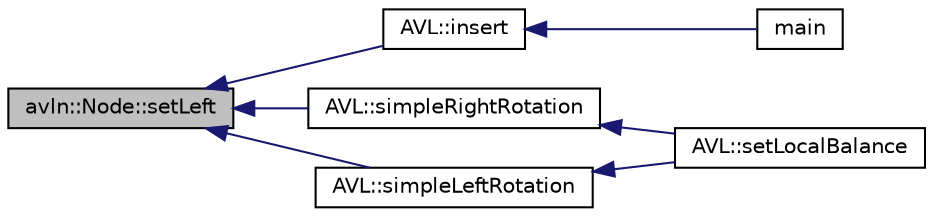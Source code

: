 digraph "avln::Node::setLeft"
{
  edge [fontname="Helvetica",fontsize="10",labelfontname="Helvetica",labelfontsize="10"];
  node [fontname="Helvetica",fontsize="10",shape=record];
  rankdir="LR";
  Node1 [label="avln::Node::setLeft",height=0.2,width=0.4,color="black", fillcolor="grey75", style="filled", fontcolor="black"];
  Node1 -> Node2 [dir="back",color="midnightblue",fontsize="10",style="solid",fontname="Helvetica"];
  Node2 [label="AVL::insert",height=0.2,width=0.4,color="black", fillcolor="white", style="filled",URL="$class_a_v_l.html#ade0573812c7e060aa84d0428f48a1ab6"];
  Node2 -> Node3 [dir="back",color="midnightblue",fontsize="10",style="solid",fontname="Helvetica"];
  Node3 [label="main",height=0.2,width=0.4,color="black", fillcolor="white", style="filled",URL="$_b_s_t_2main_8cpp.html#abf9e6b7e6f15df4b525a2e7705ba3089"];
  Node1 -> Node4 [dir="back",color="midnightblue",fontsize="10",style="solid",fontname="Helvetica"];
  Node4 [label="AVL::simpleRightRotation",height=0.2,width=0.4,color="black", fillcolor="white", style="filled",URL="$class_a_v_l.html#a56746bfd002102a3dcc86527e099c57a"];
  Node4 -> Node5 [dir="back",color="midnightblue",fontsize="10",style="solid",fontname="Helvetica"];
  Node5 [label="AVL::setLocalBalance",height=0.2,width=0.4,color="black", fillcolor="white", style="filled",URL="$class_a_v_l.html#a5ab72445ccd63eab4e46f08fd15ec59c"];
  Node1 -> Node6 [dir="back",color="midnightblue",fontsize="10",style="solid",fontname="Helvetica"];
  Node6 [label="AVL::simpleLeftRotation",height=0.2,width=0.4,color="black", fillcolor="white", style="filled",URL="$class_a_v_l.html#af395067f023435013b7fdf846de6ddef"];
  Node6 -> Node5 [dir="back",color="midnightblue",fontsize="10",style="solid",fontname="Helvetica"];
}
